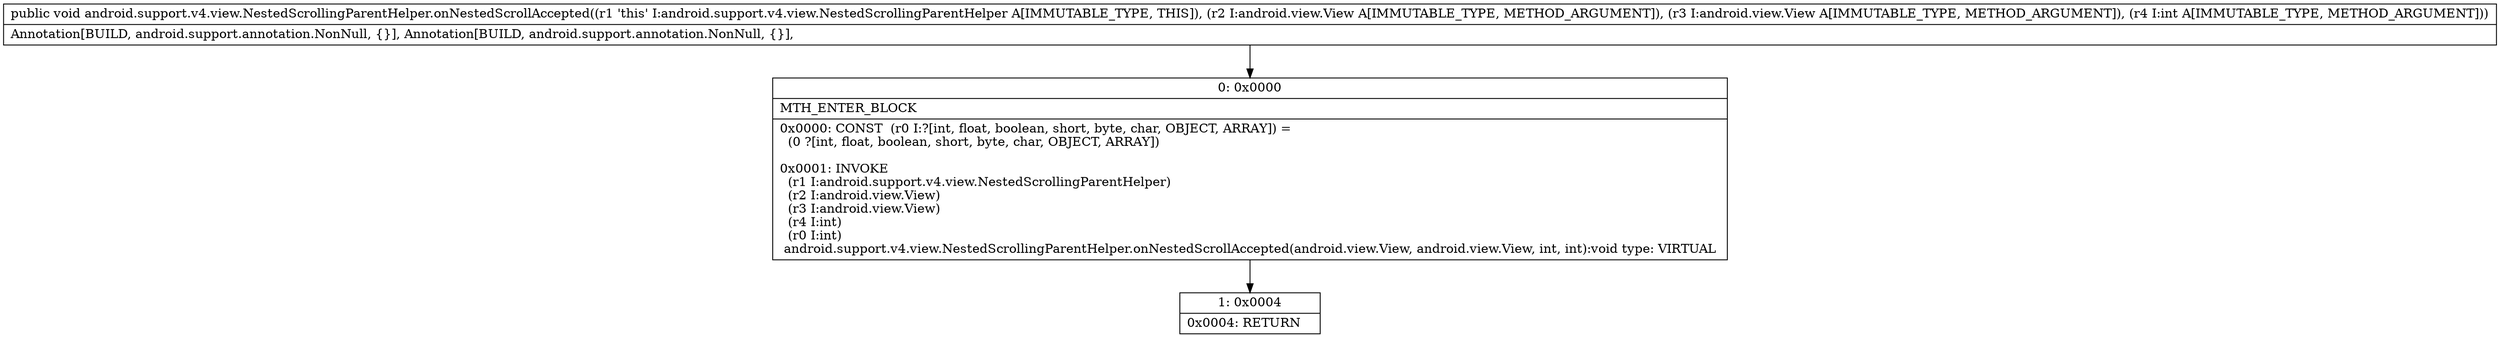 digraph "CFG forandroid.support.v4.view.NestedScrollingParentHelper.onNestedScrollAccepted(Landroid\/view\/View;Landroid\/view\/View;I)V" {
Node_0 [shape=record,label="{0\:\ 0x0000|MTH_ENTER_BLOCK\l|0x0000: CONST  (r0 I:?[int, float, boolean, short, byte, char, OBJECT, ARRAY]) = \l  (0 ?[int, float, boolean, short, byte, char, OBJECT, ARRAY])\l \l0x0001: INVOKE  \l  (r1 I:android.support.v4.view.NestedScrollingParentHelper)\l  (r2 I:android.view.View)\l  (r3 I:android.view.View)\l  (r4 I:int)\l  (r0 I:int)\l android.support.v4.view.NestedScrollingParentHelper.onNestedScrollAccepted(android.view.View, android.view.View, int, int):void type: VIRTUAL \l}"];
Node_1 [shape=record,label="{1\:\ 0x0004|0x0004: RETURN   \l}"];
MethodNode[shape=record,label="{public void android.support.v4.view.NestedScrollingParentHelper.onNestedScrollAccepted((r1 'this' I:android.support.v4.view.NestedScrollingParentHelper A[IMMUTABLE_TYPE, THIS]), (r2 I:android.view.View A[IMMUTABLE_TYPE, METHOD_ARGUMENT]), (r3 I:android.view.View A[IMMUTABLE_TYPE, METHOD_ARGUMENT]), (r4 I:int A[IMMUTABLE_TYPE, METHOD_ARGUMENT]))  | Annotation[BUILD, android.support.annotation.NonNull, \{\}], Annotation[BUILD, android.support.annotation.NonNull, \{\}], \l}"];
MethodNode -> Node_0;
Node_0 -> Node_1;
}

